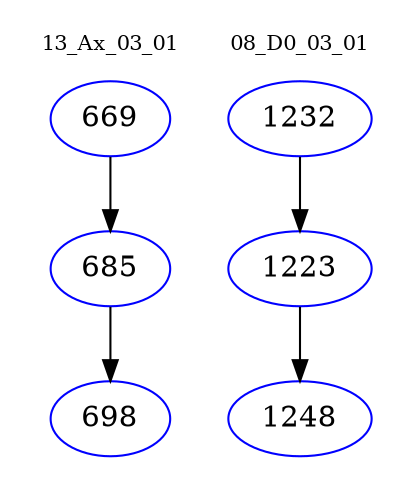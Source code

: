 digraph{
subgraph cluster_0 {
color = white
label = "13_Ax_03_01";
fontsize=10;
T0_669 [label="669", color="blue"]
T0_669 -> T0_685 [color="black"]
T0_685 [label="685", color="blue"]
T0_685 -> T0_698 [color="black"]
T0_698 [label="698", color="blue"]
}
subgraph cluster_1 {
color = white
label = "08_D0_03_01";
fontsize=10;
T1_1232 [label="1232", color="blue"]
T1_1232 -> T1_1223 [color="black"]
T1_1223 [label="1223", color="blue"]
T1_1223 -> T1_1248 [color="black"]
T1_1248 [label="1248", color="blue"]
}
}
